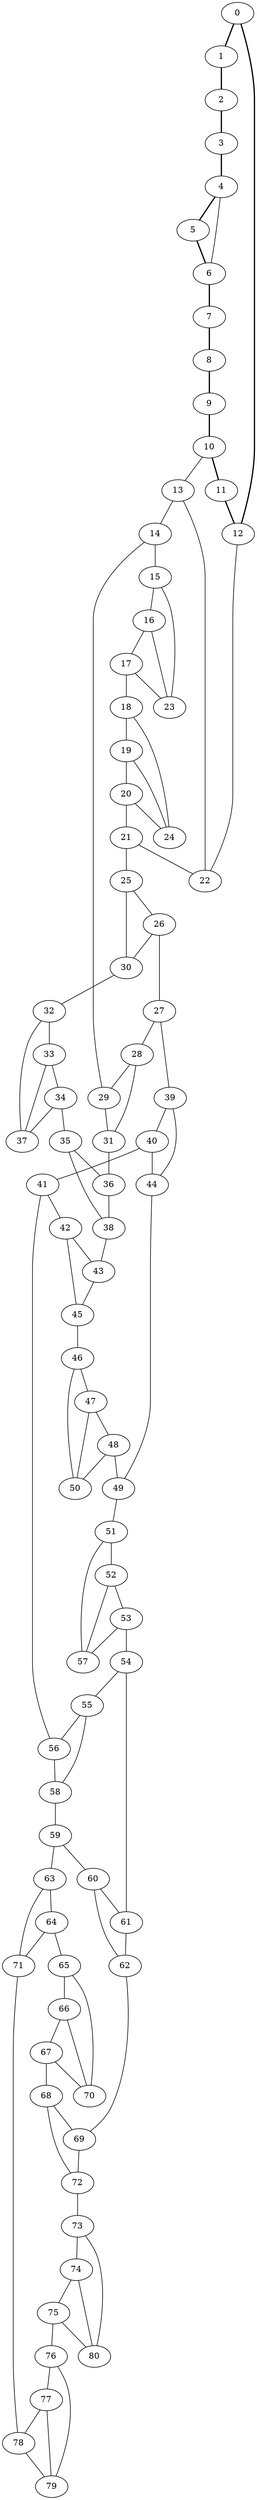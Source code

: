 //Inside of this graph isn't 3-connected
graph G {
0 [ pos = " 23.50,0.00!" ];
0 -- 1[style=bold];
0 -- 12[style=bold];
1 [ pos = " 20.81,10.92!" ];
1 -- 2[style=bold];
2 [ pos = " 13.35,19.34!" ];
2 -- 3[style=bold];
3 [ pos = " 2.83,23.33!" ];
3 -- 4[style=bold];
4 [ pos = " -8.33,21.97!" ];
4 -- 5[style=bold];
4 -- 6;
5 [ pos = " -17.59,15.58!" ];
5 -- 6[style=bold];
6 [ pos = " -22.82,5.62!" ];
6 -- 7[style=bold];
7 [ pos = " -22.82,-5.62!" ];
7 -- 8[style=bold];
8 [ pos = " -17.59,-15.58!" ];
8 -- 9[style=bold];
9 [ pos = " -8.33,-21.97!" ];
9 -- 10[style=bold];
10 [ pos = " 2.83,-23.33!" ];
10 -- 11[style=bold];
10 -- 13;
11 [ pos = " 13.35,-19.34!" ];
11 -- 12[style=bold];
12 [ pos = " 20.81,-10.92!" ];
12 -- 22;
13 -- 14;
13 -- 22;
14 -- 15;
14 -- 29;
15 -- 16;
15 -- 23;
16 -- 17;
16 -- 23;
17 -- 18;
17 -- 23;
18 -- 19;
18 -- 24;
19 -- 20;
19 -- 24;
20 -- 21;
20 -- 24;
21 -- 22;
21 -- 25;
25 -- 26;
25 -- 30;
26 -- 27;
26 -- 30;
27 -- 28;
27 -- 39;
28 -- 29;
28 -- 31;
29 -- 31;
30 -- 32;
31 -- 36;
32 -- 33;
32 -- 37;
33 -- 34;
33 -- 37;
34 -- 35;
34 -- 37;
35 -- 36;
35 -- 38;
36 -- 38;
38 -- 43;
39 -- 40;
39 -- 44;
40 -- 41;
40 -- 44;
41 -- 42;
41 -- 56;
42 -- 43;
42 -- 45;
43 -- 45;
44 -- 49;
45 -- 46;
46 -- 47;
46 -- 50;
47 -- 48;
47 -- 50;
48 -- 49;
48 -- 50;
49 -- 51;
51 -- 52;
51 -- 57;
52 -- 53;
52 -- 57;
53 -- 54;
53 -- 57;
54 -- 55;
54 -- 61;
55 -- 56;
55 -- 58;
56 -- 58;
58 -- 59;
59 -- 60;
59 -- 63;
60 -- 61;
60 -- 62;
61 -- 62;
62 -- 69;
63 -- 64;
63 -- 71;
64 -- 65;
64 -- 71;
65 -- 66;
65 -- 70;
66 -- 67;
66 -- 70;
67 -- 68;
67 -- 70;
68 -- 69;
68 -- 72;
69 -- 72;
71 -- 78;
72 -- 73;
73 -- 74;
73 -- 80;
74 -- 75;
74 -- 80;
75 -- 76;
75 -- 80;
76 -- 77;
76 -- 79;
77 -- 78;
77 -- 79;
78 -- 79;
}
